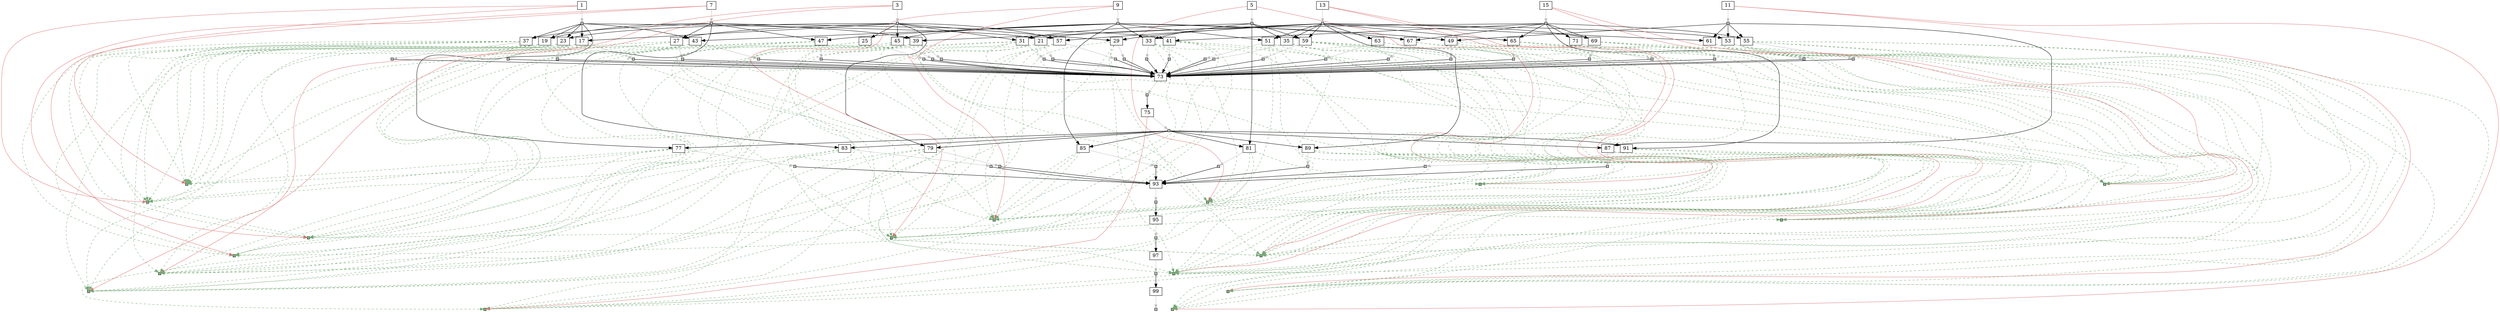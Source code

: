 strict digraph  {
	node [label="\N"];
	1	 [height=0,
		shape=rect,
		size=13.58,
		width=0];
	2	 [fillcolor=gray,
		height=0.1,
		label="",
		shape=rect,
		size=0,
		style=filled,
		width=0.1];
	1 -> 2	 [color=gray,
		size=12519108.0];
	101	 [fillcolor="#88bb88",
		height=0.1,
		label="",
		shape=rect,
		size=0,
		style=filled,
		width=0.1];
	1 -> 101	 [color="#dd7777",
		size=1951627.0,
		weight=0];
	102	 [fillcolor="#88bb88",
		height=0.1,
		label="",
		shape=rect,
		size=0,
		style=filled,
		width=0.1];
	1 -> 102	 [color="#dd7777",
		size=1951627.0,
		weight=0];
	17	 [height=0,
		shape=rect,
		size=10.39,
		width=0];
	2 -> 17	 [size=0];
	19	 [height=0,
		shape=rect,
		size=10.65,
		width=0];
	2 -> 19	 [size=0];
	21	 [height=0,
		shape=rect,
		size=10.7,
		width=0];
	2 -> 21	 [size=0];
	23	 [height=0,
		shape=rect,
		size=10.45,
		width=0];
	2 -> 23	 [size=0];
	37	 [height=0,
		shape=rect,
		size=10.67,
		width=0];
	2 -> 37	 [size=0];
	43	 [height=0,
		shape=rect,
		size=10.62,
		width=0];
	2 -> 43	 [size=0];
	77	 [height=0,
		shape=rect,
		size=10.74,
		width=0];
	2 -> 77	 [size=0];
	3	 [height=0,
		shape=rect,
		size=13.42,
		width=0];
	4	 [fillcolor=gray,
		height=0.1,
		label="",
		shape=rect,
		size=0,
		style=filled,
		width=0.1];
	3 -> 4	 [color=gray,
		size=12567694.0];
	103	 [fillcolor="#88bb88",
		height=0.1,
		label="",
		shape=rect,
		size=0,
		style=filled,
		width=0.1];
	3 -> 103	 [color="#dd7777",
		size=1951627.0,
		weight=0];
	104	 [fillcolor="#88bb88",
		height=0.1,
		label="",
		shape=rect,
		size=0,
		style=filled,
		width=0.1];
	3 -> 104	 [color="#dd7777",
		size=1951627.0,
		weight=0];
	4 -> 17	 [size=0];
	4 -> 23	 [size=0];
	25	 [height=0,
		shape=rect,
		size=10.49,
		width=0];
	4 -> 25	 [size=0];
	27	 [height=0,
		shape=rect,
		size=10.68,
		width=0];
	4 -> 27	 [size=0];
	29	 [height=0,
		shape=rect,
		size=10.56,
		width=0];
	4 -> 29	 [size=0];
	31	 [height=0,
		shape=rect,
		size=10.59,
		width=0];
	4 -> 31	 [size=0];
	45	 [height=0,
		shape=rect,
		size=10.53,
		width=0];
	4 -> 45	 [size=0];
	57	 [height=0,
		shape=rect,
		size=10.73,
		width=0];
	4 -> 57	 [size=0];
	79	 [height=0,
		shape=rect,
		size=10.92,
		width=0];
	4 -> 79	 [size=0];
	5	 [height=0,
		shape=rect,
		size=14.0,
		width=0];
	6	 [fillcolor=gray,
		height=0.1,
		label="",
		shape=rect,
		size=0,
		style=filled,
		width=0.1];
	5 -> 6	 [color=gray,
		size=12513318.0];
	105	 [fillcolor="#88bb88",
		height=0.1,
		label="",
		shape=rect,
		size=0,
		style=filled,
		width=0.1];
	5 -> 105	 [color="#dd7777",
		size=1951627.0,
		weight=0];
	106	 [fillcolor="#88bb88",
		height=0.1,
		label="",
		shape=rect,
		size=0,
		style=filled,
		width=0.1];
	5 -> 106	 [color="#dd7777",
		size=1951627.0,
		weight=0];
	6 -> 31	 [size=0];
	33	 [height=0,
		shape=rect,
		size=10.56,
		width=0];
	6 -> 33	 [size=0];
	35	 [height=0,
		shape=rect,
		size=10.64,
		width=0];
	6 -> 35	 [size=0];
	59	 [height=0,
		shape=rect,
		size=10.53,
		width=0];
	6 -> 59	 [size=0];
	81	 [height=0,
		shape=rect,
		size=10.58,
		width=0];
	6 -> 81	 [size=0];
	7	 [height=0,
		shape=rect,
		size=14.08,
		width=0];
	8	 [fillcolor=gray,
		height=0.1,
		label="",
		shape=rect,
		size=0,
		style=filled,
		width=0.1];
	7 -> 8	 [color=gray,
		size=12540374.0];
	107	 [fillcolor="#88bb88",
		height=0.1,
		label="",
		shape=rect,
		size=0,
		style=filled,
		width=0.1];
	7 -> 107	 [color="#dd7777",
		size=1951627.0,
		weight=0];
	108	 [fillcolor="#88bb88",
		height=0.1,
		label="",
		shape=rect,
		size=0,
		style=filled,
		width=0.1];
	7 -> 108	 [color="#dd7777",
		size=1951627.0,
		weight=0];
	8 -> 19	 [size=0];
	8 -> 27	 [size=0];
	8 -> 37	 [size=0];
	39	 [height=0,
		shape=rect,
		size=10.62,
		width=0];
	8 -> 39	 [size=0];
	41	 [height=0,
		shape=rect,
		size=10.8,
		width=0];
	8 -> 41	 [size=0];
	47	 [height=0,
		shape=rect,
		size=10.51,
		width=0];
	8 -> 47	 [size=0];
	83	 [height=0,
		shape=rect,
		size=10.83,
		width=0];
	8 -> 83	 [size=0];
	9	 [height=0,
		shape=rect,
		size=13.69,
		width=0];
	10	 [fillcolor=gray,
		height=0.1,
		label="",
		shape=rect,
		size=0,
		style=filled,
		width=0.1];
	9 -> 10	 [color=gray,
		size=12538546.0];
	109	 [fillcolor="#88bb88",
		height=0.1,
		label="",
		shape=rect,
		size=0,
		style=filled,
		width=0.1];
	9 -> 109	 [color="#dd7777",
		size=1951627.0,
		weight=0];
	110	 [fillcolor="#88bb88",
		height=0.1,
		label="",
		shape=rect,
		size=0,
		style=filled,
		width=0.1];
	9 -> 110	 [color="#dd7777",
		size=1951627.0,
		weight=0];
	10 -> 33	 [size=0];
	10 -> 43	 [size=0];
	10 -> 45	 [size=0];
	10 -> 47	 [size=0];
	49	 [height=0,
		shape=rect,
		size=10.58,
		width=0];
	10 -> 49	 [size=0];
	51	 [height=0,
		shape=rect,
		size=10.49,
		width=0];
	10 -> 51	 [size=0];
	67	 [height=0,
		shape=rect,
		size=10.74,
		width=0];
	10 -> 67	 [size=0];
	85	 [height=0,
		shape=rect,
		size=10.77,
		width=0];
	10 -> 85	 [size=0];
	11	 [height=0,
		shape=rect,
		size=13.74,
		width=0];
	12	 [fillcolor=gray,
		height=0.1,
		label="",
		shape=rect,
		size=0,
		style=filled,
		width=0.1];
	11 -> 12	 [color=gray,
		size=12541850.0];
	111	 [fillcolor="#88bb88",
		height=0.1,
		label="",
		shape=rect,
		size=0,
		style=filled,
		width=0.1];
	11 -> 111	 [color="#dd7777",
		size=1951627.0,
		weight=0];
	112	 [fillcolor="#88bb88",
		height=0.1,
		label="",
		shape=rect,
		size=0,
		style=filled,
		width=0.1];
	11 -> 112	 [color="#dd7777",
		size=1951627.0,
		weight=0];
	12 -> 49	 [size=0];
	53	 [height=0,
		shape=rect,
		size=10.52,
		width=0];
	12 -> 53	 [size=0];
	55	 [height=0,
		shape=rect,
		size=10.5,
		width=0];
	12 -> 55	 [size=0];
	61	 [height=0,
		shape=rect,
		size=10.62,
		width=0];
	12 -> 61	 [size=0];
	87	 [height=0,
		shape=rect,
		size=10.83,
		width=0];
	12 -> 87	 [size=0];
	13	 [height=0,
		shape=rect,
		size=13.21,
		width=0];
	14	 [fillcolor=gray,
		height=0.1,
		label="",
		shape=rect,
		size=0,
		style=filled,
		width=0.1];
	13 -> 14	 [color=gray,
		size=12591240.0];
	113	 [fillcolor="#88bb88",
		height=0.1,
		label="",
		shape=rect,
		size=0,
		style=filled,
		width=0.1];
	13 -> 113	 [color="#dd7777",
		size=1951627.0,
		weight=0];
	114	 [fillcolor="#88bb88",
		height=0.1,
		label="",
		shape=rect,
		size=0,
		style=filled,
		width=0.1];
	13 -> 114	 [color="#dd7777",
		size=1951627.0,
		weight=0];
	14 -> 29	 [size=0];
	14 -> 35	 [size=0];
	14 -> 39	 [size=0];
	14 -> 51	 [size=0];
	14 -> 53	 [size=0];
	14 -> 57	 [size=0];
	14 -> 59	 [size=0];
	14 -> 61	 [size=0];
	63	 [height=0,
		shape=rect,
		size=10.49,
		width=0];
	14 -> 63	 [size=0];
	65	 [height=0,
		shape=rect,
		size=10.56,
		width=0];
	14 -> 65	 [size=0];
	69	 [height=0,
		shape=rect,
		size=10.63,
		width=0];
	14 -> 69	 [size=0];
	89	 [height=0,
		shape=rect,
		size=10.87,
		width=0];
	14 -> 89	 [size=0];
	15	 [height=0,
		shape=rect,
		size=13.71,
		width=0];
	16	 [fillcolor=gray,
		height=0.1,
		label="",
		shape=rect,
		size=0,
		style=filled,
		width=0.1];
	15 -> 16	 [color=gray,
		size=12554328.0];
	115	 [fillcolor="#88bb88",
		height=0.1,
		label="",
		shape=rect,
		size=0,
		style=filled,
		width=0.1];
	15 -> 115	 [color="#dd7777",
		size=1951627.0,
		weight=0];
	116	 [fillcolor="#88bb88",
		height=0.1,
		label="",
		shape=rect,
		size=0,
		style=filled,
		width=0.1];
	15 -> 116	 [color="#dd7777",
		size=1951627.0,
		weight=0];
	16 -> 21	 [size=0];
	16 -> 41	 [size=0];
	16 -> 55	 [size=0];
	16 -> 65	 [size=0];
	16 -> 67	 [size=0];
	16 -> 69	 [size=0];
	71	 [height=0,
		shape=rect,
		size=10.48,
		width=0];
	16 -> 71	 [size=0];
	91	 [height=0,
		shape=rect,
		size=10.69,
		width=0];
	16 -> 91	 [size=0];
	18	 [fillcolor=gray,
		height=0.1,
		label="",
		shape=rect,
		size=0,
		style=filled,
		width=0.1];
	17 -> 18	 [color=gray,
		size=16829089.0];
	17 -> 101	 [color="#77aa77",
		size=0,
		style=dashed,
		weight=0];
	17 -> 102	 [color="#77aa77",
		size=0,
		style=dashed,
		weight=0];
	17 -> 103	 [color="#77aa77",
		size=0,
		style=dashed,
		weight=0];
	17 -> 104	 [color="#77aa77",
		size=0,
		style=dashed,
		weight=0];
	73	 [height=0,
		shape=rect,
		size=2.24,
		width=0];
	18 -> 73	 [size=186751.0];
	20	 [fillcolor=gray,
		height=0.1,
		label="",
		shape=rect,
		size=0,
		style=filled,
		width=0.1];
	19 -> 20	 [color=gray,
		size=16801769.0];
	19 -> 101	 [color="#77aa77",
		size=0,
		style=dashed,
		weight=0];
	19 -> 102	 [color="#77aa77",
		size=0,
		style=dashed,
		weight=0];
	19 -> 107	 [color="#77aa77",
		size=0,
		style=dashed,
		weight=0];
	19 -> 108	 [color="#77aa77",
		size=0,
		style=dashed,
		weight=0];
	20 -> 73	 [size=186751.0];
	22	 [fillcolor=gray,
		height=0.1,
		label="",
		shape=rect,
		size=0,
		style=filled,
		width=0.1];
	21 -> 22	 [color=gray,
		size=16815723.0];
	21 -> 101	 [color="#77aa77",
		size=0,
		style=dashed,
		weight=0];
	21 -> 102	 [color="#77aa77",
		size=0,
		style=dashed,
		weight=0];
	21 -> 115	 [color="#77aa77",
		size=0,
		style=dashed,
		weight=0];
	21 -> 116	 [color="#77aa77",
		size=0,
		style=dashed,
		weight=0];
	22 -> 73	 [size=186751.0];
	24	 [fillcolor=gray,
		height=0.1,
		label="",
		shape=rect,
		size=0,
		style=filled,
		width=0.1];
	23 -> 24	 [color=gray,
		size=16829089.0];
	23 -> 101	 [color="#77aa77",
		size=0,
		style=dashed,
		weight=0];
	23 -> 102	 [color="#77aa77",
		size=0,
		style=dashed,
		weight=0];
	23 -> 103	 [color="#77aa77",
		size=0,
		style=dashed,
		weight=0];
	23 -> 104	 [color="#77aa77",
		size=0,
		style=dashed,
		weight=0];
	24 -> 73	 [size=186751.0];
	26	 [fillcolor=gray,
		height=0.1,
		label="",
		shape=rect,
		size=0,
		style=filled,
		width=0.1];
	25 -> 26	 [color=gray,
		size=8532365.0];
	25 -> 103	 [color="#77aa77",
		size=0,
		style=dashed,
		weight=0];
	25 -> 104	 [color="#77aa77",
		size=0,
		style=dashed,
		weight=0];
	26 -> 73	 [size=186751.0];
	28	 [fillcolor=gray,
		height=0.1,
		label="",
		shape=rect,
		size=0,
		style=filled,
		width=0.1];
	27 -> 28	 [color=gray,
		size=16850355.0];
	27 -> 103	 [color="#77aa77",
		size=0,
		style=dashed,
		weight=0];
	27 -> 104	 [color="#77aa77",
		size=0,
		style=dashed,
		weight=0];
	27 -> 107	 [color="#77aa77",
		size=0,
		style=dashed,
		weight=0];
	27 -> 108	 [color="#77aa77",
		size=0,
		style=dashed,
		weight=0];
	28 -> 73	 [size=186751.0];
	30	 [fillcolor=gray,
		height=0.1,
		label="",
		shape=rect,
		size=0,
		style=filled,
		width=0.1];
	29 -> 30	 [color=gray,
		size=16901221.0];
	29 -> 103	 [color="#77aa77",
		size=0,
		style=dashed,
		weight=0];
	29 -> 104	 [color="#77aa77",
		size=0,
		style=dashed,
		weight=0];
	29 -> 113	 [color="#77aa77",
		size=0,
		style=dashed,
		weight=0];
	29 -> 114	 [color="#77aa77",
		size=0,
		style=dashed,
		weight=0];
	30 -> 73	 [size=186751.0];
	32	 [fillcolor=gray,
		height=0.1,
		label="",
		shape=rect,
		size=0,
		style=filled,
		width=0.1];
	31 -> 32	 [color=gray,
		size=16823299.0];
	31 -> 103	 [color="#77aa77",
		size=0,
		style=dashed,
		weight=0];
	31 -> 104	 [color="#77aa77",
		size=0,
		style=dashed,
		weight=0];
	31 -> 105	 [color="#77aa77",
		size=0,
		style=dashed,
		weight=0];
	31 -> 106	 [color="#77aa77",
		size=0,
		style=dashed,
		weight=0];
	32 -> 73	 [size=186751.0];
	34	 [fillcolor=gray,
		height=0.1,
		label="",
		shape=rect,
		size=0,
		style=filled,
		width=0.1];
	33 -> 34	 [color=gray,
		size=16794151.0];
	33 -> 105	 [color="#77aa77",
		size=0,
		style=dashed,
		weight=0];
	33 -> 106	 [color="#77aa77",
		size=0,
		style=dashed,
		weight=0];
	33 -> 109	 [color="#77aa77",
		size=0,
		style=dashed,
		weight=0];
	33 -> 110	 [color="#77aa77",
		size=0,
		style=dashed,
		weight=0];
	34 -> 73	 [size=186751.0];
	36	 [fillcolor=gray,
		height=0.1,
		label="",
		shape=rect,
		size=0,
		style=filled,
		width=0.1];
	35 -> 36	 [color=gray,
		size=16846845.0];
	35 -> 105	 [color="#77aa77",
		size=0,
		style=dashed,
		weight=0];
	35 -> 106	 [color="#77aa77",
		size=0,
		style=dashed,
		weight=0];
	35 -> 113	 [color="#77aa77",
		size=0,
		style=dashed,
		weight=0];
	35 -> 114	 [color="#77aa77",
		size=0,
		style=dashed,
		weight=0];
	36 -> 73	 [size=186751.0];
	38	 [fillcolor=gray,
		height=0.1,
		label="",
		shape=rect,
		size=0,
		style=filled,
		width=0.1];
	37 -> 38	 [color=gray,
		size=16801769.0];
	37 -> 101	 [color="#77aa77",
		size=0,
		style=dashed,
		weight=0];
	37 -> 102	 [color="#77aa77",
		size=0,
		style=dashed,
		weight=0];
	37 -> 107	 [color="#77aa77",
		size=0,
		style=dashed,
		weight=0];
	37 -> 108	 [color="#77aa77",
		size=0,
		style=dashed,
		weight=0];
	38 -> 73	 [size=186751.0];
	40	 [fillcolor=gray,
		height=0.1,
		label="",
		shape=rect,
		size=0,
		style=filled,
		width=0.1];
	39 -> 40	 [color=gray,
		size=16873901.0];
	39 -> 107	 [color="#77aa77",
		size=0,
		style=dashed,
		weight=0];
	39 -> 108	 [color="#77aa77",
		size=0,
		style=dashed,
		weight=0];
	39 -> 113	 [color="#77aa77",
		size=0,
		style=dashed,
		weight=0];
	39 -> 114	 [color="#77aa77",
		size=0,
		style=dashed,
		weight=0];
	40 -> 73	 [size=186751.0];
	42	 [fillcolor=gray,
		height=0.1,
		label="",
		shape=rect,
		size=0,
		style=filled,
		width=0.1];
	41 -> 42	 [color=gray,
		size=16836989.0];
	41 -> 107	 [color="#77aa77",
		size=0,
		style=dashed,
		weight=0];
	41 -> 108	 [color="#77aa77",
		size=0,
		style=dashed,
		weight=0];
	41 -> 115	 [color="#77aa77",
		size=0,
		style=dashed,
		weight=0];
	41 -> 116	 [color="#77aa77",
		size=0,
		style=dashed,
		weight=0];
	42 -> 73	 [size=186751.0];
	44	 [fillcolor=gray,
		height=0.1,
		label="",
		shape=rect,
		size=0,
		style=filled,
		width=0.1];
	43 -> 44	 [color=gray,
		size=16799941.0];
	43 -> 101	 [color="#77aa77",
		size=0,
		style=dashed,
		weight=0];
	43 -> 102	 [color="#77aa77",
		size=0,
		style=dashed,
		weight=0];
	43 -> 109	 [color="#77aa77",
		size=0,
		style=dashed,
		weight=0];
	43 -> 110	 [color="#77aa77",
		size=0,
		style=dashed,
		weight=0];
	44 -> 73	 [size=186751.0];
	46	 [fillcolor=gray,
		height=0.1,
		label="",
		shape=rect,
		size=0,
		style=filled,
		width=0.1];
	45 -> 46	 [color=gray,
		size=16848527.0];
	45 -> 103	 [color="#77aa77",
		size=0,
		style=dashed,
		weight=0];
	45 -> 104	 [color="#77aa77",
		size=0,
		style=dashed,
		weight=0];
	45 -> 109	 [color="#77aa77",
		size=0,
		style=dashed,
		weight=0];
	45 -> 110	 [color="#77aa77",
		size=0,
		style=dashed,
		weight=0];
	46 -> 73	 [size=186751.0];
	48	 [fillcolor=gray,
		height=0.1,
		label="",
		shape=rect,
		size=0,
		style=filled,
		width=0.1];
	47 -> 48	 [color=gray,
		size=16821207.0];
	47 -> 107	 [color="#77aa77",
		size=0,
		style=dashed,
		weight=0];
	47 -> 108	 [color="#77aa77",
		size=0,
		style=dashed,
		weight=0];
	47 -> 109	 [color="#77aa77",
		size=0,
		style=dashed,
		weight=0];
	47 -> 110	 [color="#77aa77",
		size=0,
		style=dashed,
		weight=0];
	48 -> 73	 [size=186751.0];
	50	 [fillcolor=gray,
		height=0.1,
		label="",
		shape=rect,
		size=0,
		style=filled,
		width=0.1];
	49 -> 50	 [color=gray,
		size=16822683.0];
	49 -> 109	 [color="#77aa77",
		size=0,
		style=dashed,
		weight=0];
	49 -> 110	 [color="#77aa77",
		size=0,
		style=dashed,
		weight=0];
	49 -> 111	 [color="#77aa77",
		size=0,
		style=dashed,
		weight=0];
	49 -> 112	 [color="#77aa77",
		size=0,
		style=dashed,
		weight=0];
	50 -> 73	 [size=186751.0];
	52	 [fillcolor=gray,
		height=0.1,
		label="",
		shape=rect,
		size=0,
		style=filled,
		width=0.1];
	51 -> 52	 [color=gray,
		size=16872073.0];
	51 -> 109	 [color="#77aa77",
		size=0,
		style=dashed,
		weight=0];
	51 -> 110	 [color="#77aa77",
		size=0,
		style=dashed,
		weight=0];
	51 -> 113	 [color="#77aa77",
		size=0,
		style=dashed,
		weight=0];
	51 -> 114	 [color="#77aa77",
		size=0,
		style=dashed,
		weight=0];
	52 -> 73	 [size=186751.0];
	54	 [fillcolor=gray,
		height=0.1,
		label="",
		shape=rect,
		size=0,
		style=filled,
		width=0.1];
	53 -> 54	 [color=gray,
		size=16875377.0];
	53 -> 111	 [color="#77aa77",
		size=0,
		style=dashed,
		weight=0];
	53 -> 112	 [color="#77aa77",
		size=0,
		style=dashed,
		weight=0];
	53 -> 113	 [color="#77aa77",
		size=0,
		style=dashed,
		weight=0];
	53 -> 114	 [color="#77aa77",
		size=0,
		style=dashed,
		weight=0];
	54 -> 73	 [size=186751.0];
	56	 [fillcolor=gray,
		height=0.1,
		label="",
		shape=rect,
		size=0,
		style=filled,
		width=0.1];
	55 -> 56	 [color=gray,
		size=16838465.0];
	55 -> 111	 [color="#77aa77",
		size=0,
		style=dashed,
		weight=0];
	55 -> 112	 [color="#77aa77",
		size=0,
		style=dashed,
		weight=0];
	55 -> 115	 [color="#77aa77",
		size=0,
		style=dashed,
		weight=0];
	55 -> 116	 [color="#77aa77",
		size=0,
		style=dashed,
		weight=0];
	56 -> 73	 [size=186751.0];
	58	 [fillcolor=gray,
		height=0.1,
		label="",
		shape=rect,
		size=0,
		style=filled,
		width=0.1];
	57 -> 58	 [color=gray,
		size=16901221.0];
	57 -> 103	 [color="#77aa77",
		size=0,
		style=dashed,
		weight=0];
	57 -> 104	 [color="#77aa77",
		size=0,
		style=dashed,
		weight=0];
	57 -> 113	 [color="#77aa77",
		size=0,
		style=dashed,
		weight=0];
	57 -> 114	 [color="#77aa77",
		size=0,
		style=dashed,
		weight=0];
	58 -> 73	 [size=186751.0];
	60	 [fillcolor=gray,
		height=0.1,
		label="",
		shape=rect,
		size=0,
		style=filled,
		width=0.1];
	59 -> 60	 [color=gray,
		size=16846845.0];
	59 -> 105	 [color="#77aa77",
		size=0,
		style=dashed,
		weight=0];
	59 -> 106	 [color="#77aa77",
		size=0,
		style=dashed,
		weight=0];
	59 -> 113	 [color="#77aa77",
		size=0,
		style=dashed,
		weight=0];
	59 -> 114	 [color="#77aa77",
		size=0,
		style=dashed,
		weight=0];
	60 -> 73	 [size=186751.0];
	62	 [fillcolor=gray,
		height=0.1,
		label="",
		shape=rect,
		size=0,
		style=filled,
		width=0.1];
	61 -> 62	 [color=gray,
		size=16875377.0];
	61 -> 111	 [color="#77aa77",
		size=0,
		style=dashed,
		weight=0];
	61 -> 112	 [color="#77aa77",
		size=0,
		style=dashed,
		weight=0];
	61 -> 113	 [color="#77aa77",
		size=0,
		style=dashed,
		weight=0];
	61 -> 114	 [color="#77aa77",
		size=0,
		style=dashed,
		weight=0];
	62 -> 73	 [size=186751.0];
	64	 [fillcolor=gray,
		height=0.1,
		label="",
		shape=rect,
		size=0,
		style=filled,
		width=0.1];
	63 -> 64	 [color=gray,
		size=8555911.0];
	63 -> 113	 [color="#77aa77",
		size=0,
		style=dashed,
		weight=0];
	63 -> 114	 [color="#77aa77",
		size=0,
		style=dashed,
		weight=0];
	64 -> 73	 [size=186751.0];
	66	 [fillcolor=gray,
		height=0.1,
		label="",
		shape=rect,
		size=0,
		style=filled,
		width=0.1];
	65 -> 66	 [color=gray,
		size=16887855.0];
	65 -> 113	 [color="#77aa77",
		size=0,
		style=dashed,
		weight=0];
	65 -> 114	 [color="#77aa77",
		size=0,
		style=dashed,
		weight=0];
	65 -> 115	 [color="#77aa77",
		size=0,
		style=dashed,
		weight=0];
	65 -> 116	 [color="#77aa77",
		size=0,
		style=dashed,
		weight=0];
	66 -> 73	 [size=186751.0];
	68	 [fillcolor=gray,
		height=0.1,
		label="",
		shape=rect,
		size=0,
		style=filled,
		width=0.1];
	67 -> 68	 [color=gray,
		size=16835161.0];
	67 -> 109	 [color="#77aa77",
		size=0,
		style=dashed,
		weight=0];
	67 -> 110	 [color="#77aa77",
		size=0,
		style=dashed,
		weight=0];
	67 -> 115	 [color="#77aa77",
		size=0,
		style=dashed,
		weight=0];
	67 -> 116	 [color="#77aa77",
		size=0,
		style=dashed,
		weight=0];
	68 -> 73	 [size=186751.0];
	70	 [fillcolor=gray,
		height=0.1,
		label="",
		shape=rect,
		size=0,
		style=filled,
		width=0.1];
	69 -> 70	 [color=gray,
		size=16887855.0];
	69 -> 113	 [color="#77aa77",
		size=0,
		style=dashed,
		weight=0];
	69 -> 114	 [color="#77aa77",
		size=0,
		style=dashed,
		weight=0];
	69 -> 115	 [color="#77aa77",
		size=0,
		style=dashed,
		weight=0];
	69 -> 116	 [color="#77aa77",
		size=0,
		style=dashed,
		weight=0];
	70 -> 73	 [size=186751.0];
	72	 [fillcolor=gray,
		height=0.1,
		label="",
		shape=rect,
		size=0,
		style=filled,
		width=0.1];
	71 -> 72	 [color=gray,
		size=8518999.0];
	71 -> 115	 [color="#77aa77",
		size=0,
		style=dashed,
		weight=0];
	71 -> 116	 [color="#77aa77",
		size=0,
		style=dashed,
		weight=0];
	72 -> 73	 [size=186751.0];
	74	 [fillcolor=gray,
		height=0.1,
		label="",
		shape=rect,
		size=0,
		style=filled,
		width=0.1];
	73 -> 74	 [color=gray,
		size=6641.0];
	75	 [height=0,
		shape=rect,
		size=5.28,
		width=0];
	74 -> 75	 [size=5878.0];
	76	 [fillcolor=gray,
		height=0.1,
		label="",
		shape=rect,
		size=0,
		style=filled,
		width=0.1];
	75 -> 76	 [color=gray,
		size=1765.0];
	117	 [fillcolor="#88bb88",
		height=0.1,
		label="",
		shape=rect,
		size=0,
		style=filled,
		width=0.1];
	75 -> 117	 [color="#dd7777",
		size=1951627.0,
		weight=0];
	76 -> 77	 [size=0];
	76 -> 79	 [size=0];
	76 -> 81	 [size=0];
	76 -> 83	 [size=0];
	76 -> 85	 [size=0];
	76 -> 87	 [size=0];
	76 -> 89	 [size=0];
	76 -> 91	 [size=0];
	78	 [fillcolor=gray,
		height=0.1,
		label="",
		shape=rect,
		size=0,
		style=filled,
		width=0.1];
	77 -> 78	 [color=gray,
		size=16609599.0];
	77 -> 101	 [color="#77aa77",
		size=0,
		style=dashed,
		weight=0];
	77 -> 102	 [color="#77aa77",
		size=0,
		style=dashed,
		weight=0];
	77 -> 117	 [color="#77aa77",
		size=0,
		style=dashed,
		weight=0];
	93	 [height=0,
		shape=rect,
		size=2.73,
		width=0];
	78 -> 93	 [size=8312450.0];
	80	 [fillcolor=gray,
		height=0.1,
		label="",
		shape=rect,
		size=0,
		style=filled,
		width=0.1];
	79 -> 80	 [color=gray,
		size=16709837.0];
	79 -> 103	 [color="#77aa77",
		size=0,
		style=dashed,
		weight=0];
	79 -> 104	 [color="#77aa77",
		size=0,
		style=dashed,
		weight=0];
	79 -> 117	 [color="#77aa77",
		size=0,
		style=dashed,
		weight=0];
	80 -> 93	 [size=8364102.0];
	82	 [fillcolor=gray,
		height=0.1,
		label="",
		shape=rect,
		size=0,
		style=filled,
		width=0.1];
	81 -> 82	 [color=gray,
		size=16603677.0];
	81 -> 105	 [color="#77aa77",
		size=0,
		style=dashed,
		weight=0];
	81 -> 106	 [color="#77aa77",
		size=0,
		style=dashed,
		weight=0];
	81 -> 117	 [color="#77aa77",
		size=0,
		style=dashed,
		weight=0];
	82 -> 93	 [size=8312318.0];
	84	 [fillcolor=gray,
		height=0.1,
		label="",
		shape=rect,
		size=0,
		style=filled,
		width=0.1];
	83 -> 84	 [color=gray,
		size=16660929.0];
	83 -> 107	 [color="#77aa77",
		size=0,
		style=dashed,
		weight=0];
	83 -> 108	 [color="#77aa77",
		size=0,
		style=dashed,
		weight=0];
	83 -> 117	 [color="#77aa77",
		size=0,
		style=dashed,
		weight=0];
	84 -> 93	 [size=8342514.0];
	86	 [fillcolor=gray,
		height=0.1,
		label="",
		shape=rect,
		size=0,
		style=filled,
		width=0.1];
	85 -> 86	 [color=gray,
		size=16646391.0];
	85 -> 109	 [color="#77aa77",
		size=0,
		style=dashed,
		weight=0];
	85 -> 110	 [color="#77aa77",
		size=0,
		style=dashed,
		weight=0];
	85 -> 117	 [color="#77aa77",
		size=0,
		style=dashed,
		weight=0];
	86 -> 93	 [size=8329804.0];
	88	 [fillcolor=gray,
		height=0.1,
		label="",
		shape=rect,
		size=0,
		style=filled,
		width=0.1];
	87 -> 88	 [color=gray,
		size=16666771.0];
	87 -> 111	 [color="#77aa77",
		size=0,
		style=dashed,
		weight=0];
	87 -> 112	 [color="#77aa77",
		size=0,
		style=dashed,
		weight=0];
	87 -> 117	 [color="#77aa77",
		size=0,
		style=dashed,
		weight=0];
	88 -> 93	 [size=8346880.0];
	90	 [fillcolor=gray,
		height=0.1,
		label="",
		shape=rect,
		size=0,
		style=filled,
		width=0.1];
	89 -> 90	 [color=gray,
		size=16662377.0];
	89 -> 113	 [color="#77aa77",
		size=0,
		style=dashed,
		weight=0];
	89 -> 114	 [color="#77aa77",
		size=0,
		style=dashed,
		weight=0];
	89 -> 117	 [color="#77aa77",
		size=0,
		style=dashed,
		weight=0];
	90 -> 93	 [size=8293096.0];
	92	 [fillcolor=gray,
		height=0.1,
		label="",
		shape=rect,
		size=0,
		style=filled,
		width=0.1];
	91 -> 92	 [color=gray,
		size=16657765.0];
	91 -> 115	 [color="#77aa77",
		size=0,
		style=dashed,
		weight=0];
	91 -> 116	 [color="#77aa77",
		size=0,
		style=dashed,
		weight=0];
	91 -> 117	 [color="#77aa77",
		size=0,
		style=dashed,
		weight=0];
	92 -> 93	 [size=8325396.0];
	94	 [fillcolor=gray,
		height=0.1,
		label="",
		shape=rect,
		size=0,
		style=filled,
		width=0.1];
	93 -> 94	 [color=gray,
		size=3768.0];
	95	 [height=0,
		shape=rect,
		size=4.79,
		width=0];
	94 -> 95	 [size=2428.0];
	96	 [fillcolor=gray,
		height=0.1,
		label="",
		shape=rect,
		size=0,
		style=filled,
		width=0.1];
	95 -> 96	 [color=gray,
		size=97542632.0];
	97	 [height=0,
		shape=rect,
		size=4.88,
		width=0];
	96 -> 97	 [size=97542328.0];
	98	 [fillcolor=gray,
		height=0.1,
		label="",
		shape=rect,
		size=0,
		style=filled,
		width=0.1];
	97 -> 98	 [color=gray,
		size=1951627.0];
	99	 [height=0,
		shape=rect,
		size=0.64,
		width=0];
	98 -> 99	 [size=1951627.0];
	100	 [fillcolor=gray,
		height=0.1,
		label="",
		shape=rect,
		size=0,
		style=filled,
		width=0.1];
	99 -> 100	 [color=gray,
		size=413260.0];
}

